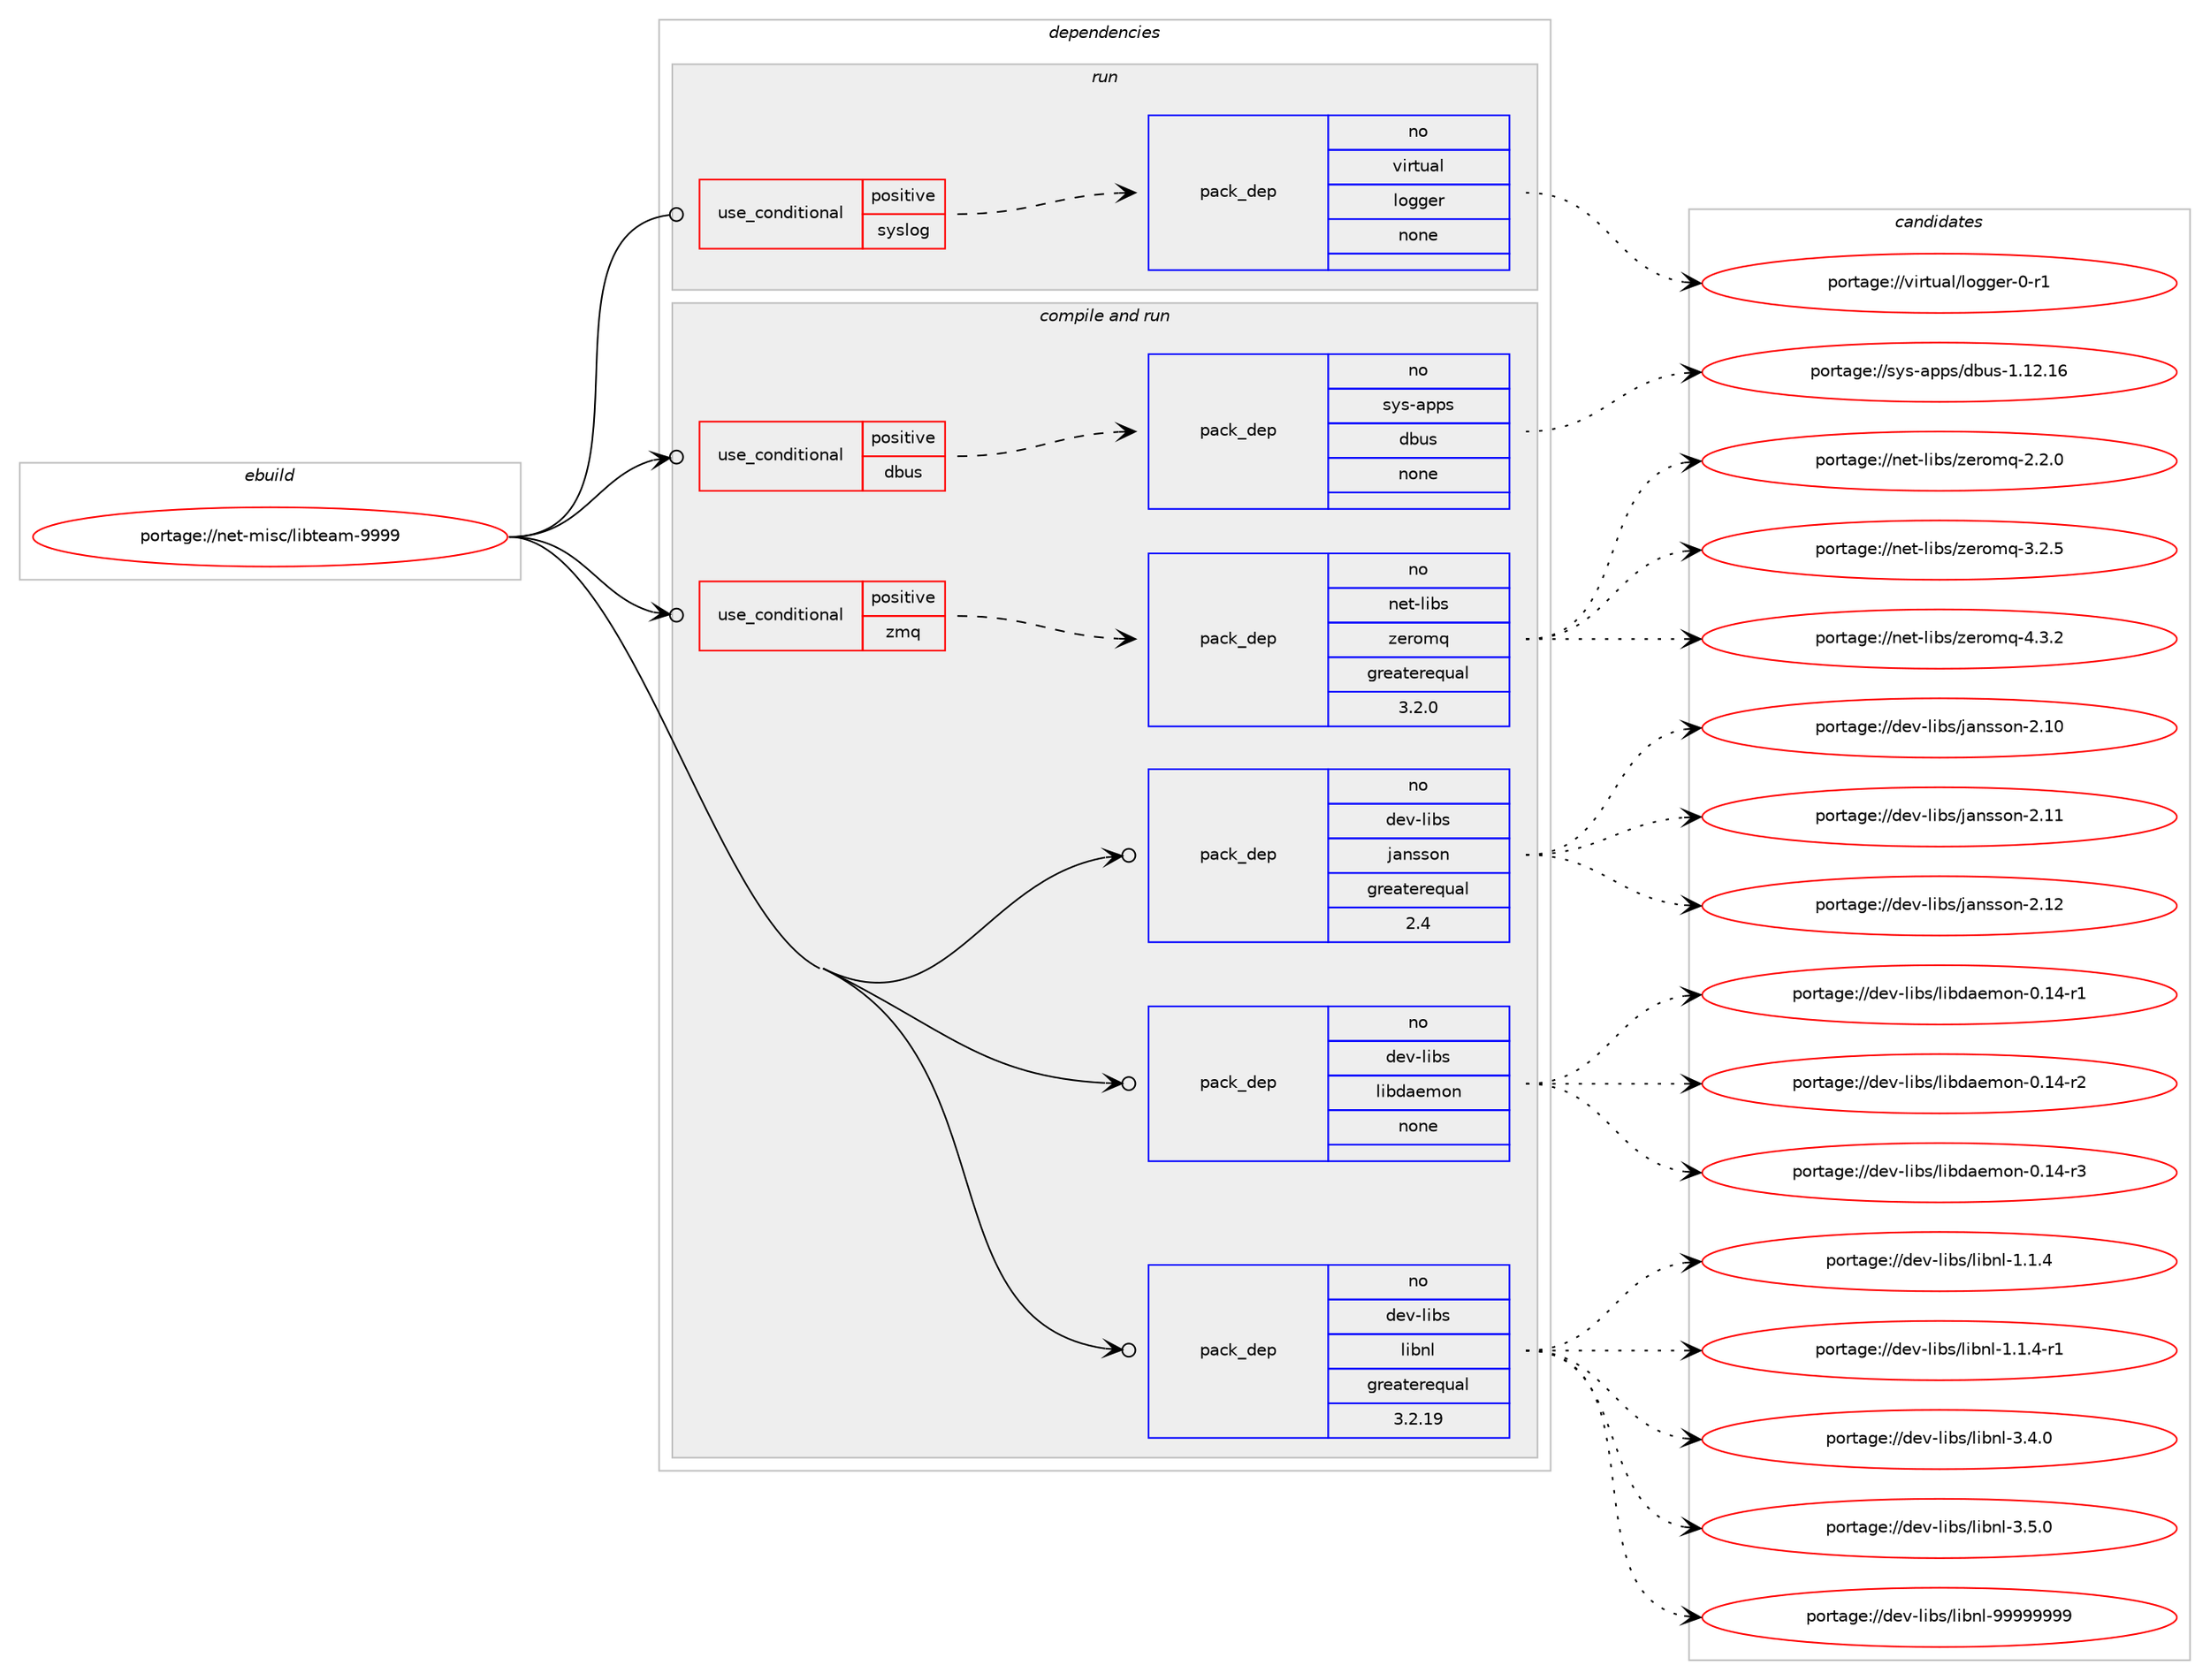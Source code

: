 digraph prolog {

# *************
# Graph options
# *************

newrank=true;
concentrate=true;
compound=true;
graph [rankdir=LR,fontname=Helvetica,fontsize=10,ranksep=1.5];#, ranksep=2.5, nodesep=0.2];
edge  [arrowhead=vee];
node  [fontname=Helvetica,fontsize=10];

# **********
# The ebuild
# **********

subgraph cluster_leftcol {
color=gray;
rank=same;
label=<<i>ebuild</i>>;
id [label="portage://net-misc/libteam-9999", color=red, width=4, href="../net-misc/libteam-9999.svg"];
}

# ****************
# The dependencies
# ****************

subgraph cluster_midcol {
color=gray;
label=<<i>dependencies</i>>;
subgraph cluster_compile {
fillcolor="#eeeeee";
style=filled;
label=<<i>compile</i>>;
}
subgraph cluster_compileandrun {
fillcolor="#eeeeee";
style=filled;
label=<<i>compile and run</i>>;
subgraph cond91905 {
dependency367037 [label=<<TABLE BORDER="0" CELLBORDER="1" CELLSPACING="0" CELLPADDING="4"><TR><TD ROWSPAN="3" CELLPADDING="10">use_conditional</TD></TR><TR><TD>positive</TD></TR><TR><TD>dbus</TD></TR></TABLE>>, shape=none, color=red];
subgraph pack269030 {
dependency367038 [label=<<TABLE BORDER="0" CELLBORDER="1" CELLSPACING="0" CELLPADDING="4" WIDTH="220"><TR><TD ROWSPAN="6" CELLPADDING="30">pack_dep</TD></TR><TR><TD WIDTH="110">no</TD></TR><TR><TD>sys-apps</TD></TR><TR><TD>dbus</TD></TR><TR><TD>none</TD></TR><TR><TD></TD></TR></TABLE>>, shape=none, color=blue];
}
dependency367037:e -> dependency367038:w [weight=20,style="dashed",arrowhead="vee"];
}
id:e -> dependency367037:w [weight=20,style="solid",arrowhead="odotvee"];
subgraph cond91906 {
dependency367039 [label=<<TABLE BORDER="0" CELLBORDER="1" CELLSPACING="0" CELLPADDING="4"><TR><TD ROWSPAN="3" CELLPADDING="10">use_conditional</TD></TR><TR><TD>positive</TD></TR><TR><TD>zmq</TD></TR></TABLE>>, shape=none, color=red];
subgraph pack269031 {
dependency367040 [label=<<TABLE BORDER="0" CELLBORDER="1" CELLSPACING="0" CELLPADDING="4" WIDTH="220"><TR><TD ROWSPAN="6" CELLPADDING="30">pack_dep</TD></TR><TR><TD WIDTH="110">no</TD></TR><TR><TD>net-libs</TD></TR><TR><TD>zeromq</TD></TR><TR><TD>greaterequal</TD></TR><TR><TD>3.2.0</TD></TR></TABLE>>, shape=none, color=blue];
}
dependency367039:e -> dependency367040:w [weight=20,style="dashed",arrowhead="vee"];
}
id:e -> dependency367039:w [weight=20,style="solid",arrowhead="odotvee"];
subgraph pack269032 {
dependency367041 [label=<<TABLE BORDER="0" CELLBORDER="1" CELLSPACING="0" CELLPADDING="4" WIDTH="220"><TR><TD ROWSPAN="6" CELLPADDING="30">pack_dep</TD></TR><TR><TD WIDTH="110">no</TD></TR><TR><TD>dev-libs</TD></TR><TR><TD>jansson</TD></TR><TR><TD>greaterequal</TD></TR><TR><TD>2.4</TD></TR></TABLE>>, shape=none, color=blue];
}
id:e -> dependency367041:w [weight=20,style="solid",arrowhead="odotvee"];
subgraph pack269033 {
dependency367042 [label=<<TABLE BORDER="0" CELLBORDER="1" CELLSPACING="0" CELLPADDING="4" WIDTH="220"><TR><TD ROWSPAN="6" CELLPADDING="30">pack_dep</TD></TR><TR><TD WIDTH="110">no</TD></TR><TR><TD>dev-libs</TD></TR><TR><TD>libdaemon</TD></TR><TR><TD>none</TD></TR><TR><TD></TD></TR></TABLE>>, shape=none, color=blue];
}
id:e -> dependency367042:w [weight=20,style="solid",arrowhead="odotvee"];
subgraph pack269034 {
dependency367043 [label=<<TABLE BORDER="0" CELLBORDER="1" CELLSPACING="0" CELLPADDING="4" WIDTH="220"><TR><TD ROWSPAN="6" CELLPADDING="30">pack_dep</TD></TR><TR><TD WIDTH="110">no</TD></TR><TR><TD>dev-libs</TD></TR><TR><TD>libnl</TD></TR><TR><TD>greaterequal</TD></TR><TR><TD>3.2.19</TD></TR></TABLE>>, shape=none, color=blue];
}
id:e -> dependency367043:w [weight=20,style="solid",arrowhead="odotvee"];
}
subgraph cluster_run {
fillcolor="#eeeeee";
style=filled;
label=<<i>run</i>>;
subgraph cond91907 {
dependency367044 [label=<<TABLE BORDER="0" CELLBORDER="1" CELLSPACING="0" CELLPADDING="4"><TR><TD ROWSPAN="3" CELLPADDING="10">use_conditional</TD></TR><TR><TD>positive</TD></TR><TR><TD>syslog</TD></TR></TABLE>>, shape=none, color=red];
subgraph pack269035 {
dependency367045 [label=<<TABLE BORDER="0" CELLBORDER="1" CELLSPACING="0" CELLPADDING="4" WIDTH="220"><TR><TD ROWSPAN="6" CELLPADDING="30">pack_dep</TD></TR><TR><TD WIDTH="110">no</TD></TR><TR><TD>virtual</TD></TR><TR><TD>logger</TD></TR><TR><TD>none</TD></TR><TR><TD></TD></TR></TABLE>>, shape=none, color=blue];
}
dependency367044:e -> dependency367045:w [weight=20,style="dashed",arrowhead="vee"];
}
id:e -> dependency367044:w [weight=20,style="solid",arrowhead="odot"];
}
}

# **************
# The candidates
# **************

subgraph cluster_choices {
rank=same;
color=gray;
label=<<i>candidates</i>>;

subgraph choice269030 {
color=black;
nodesep=1;
choiceportage115121115459711211211547100981171154549464950464954 [label="portage://sys-apps/dbus-1.12.16", color=red, width=4,href="../sys-apps/dbus-1.12.16.svg"];
dependency367038:e -> choiceportage115121115459711211211547100981171154549464950464954:w [style=dotted,weight="100"];
}
subgraph choice269031 {
color=black;
nodesep=1;
choiceportage110101116451081059811547122101114111109113455046504648 [label="portage://net-libs/zeromq-2.2.0", color=red, width=4,href="../net-libs/zeromq-2.2.0.svg"];
choiceportage110101116451081059811547122101114111109113455146504653 [label="portage://net-libs/zeromq-3.2.5", color=red, width=4,href="../net-libs/zeromq-3.2.5.svg"];
choiceportage110101116451081059811547122101114111109113455246514650 [label="portage://net-libs/zeromq-4.3.2", color=red, width=4,href="../net-libs/zeromq-4.3.2.svg"];
dependency367040:e -> choiceportage110101116451081059811547122101114111109113455046504648:w [style=dotted,weight="100"];
dependency367040:e -> choiceportage110101116451081059811547122101114111109113455146504653:w [style=dotted,weight="100"];
dependency367040:e -> choiceportage110101116451081059811547122101114111109113455246514650:w [style=dotted,weight="100"];
}
subgraph choice269032 {
color=black;
nodesep=1;
choiceportage100101118451081059811547106971101151151111104550464948 [label="portage://dev-libs/jansson-2.10", color=red, width=4,href="../dev-libs/jansson-2.10.svg"];
choiceportage100101118451081059811547106971101151151111104550464949 [label="portage://dev-libs/jansson-2.11", color=red, width=4,href="../dev-libs/jansson-2.11.svg"];
choiceportage100101118451081059811547106971101151151111104550464950 [label="portage://dev-libs/jansson-2.12", color=red, width=4,href="../dev-libs/jansson-2.12.svg"];
dependency367041:e -> choiceportage100101118451081059811547106971101151151111104550464948:w [style=dotted,weight="100"];
dependency367041:e -> choiceportage100101118451081059811547106971101151151111104550464949:w [style=dotted,weight="100"];
dependency367041:e -> choiceportage100101118451081059811547106971101151151111104550464950:w [style=dotted,weight="100"];
}
subgraph choice269033 {
color=black;
nodesep=1;
choiceportage100101118451081059811547108105981009710110911111045484649524511449 [label="portage://dev-libs/libdaemon-0.14-r1", color=red, width=4,href="../dev-libs/libdaemon-0.14-r1.svg"];
choiceportage100101118451081059811547108105981009710110911111045484649524511450 [label="portage://dev-libs/libdaemon-0.14-r2", color=red, width=4,href="../dev-libs/libdaemon-0.14-r2.svg"];
choiceportage100101118451081059811547108105981009710110911111045484649524511451 [label="portage://dev-libs/libdaemon-0.14-r3", color=red, width=4,href="../dev-libs/libdaemon-0.14-r3.svg"];
dependency367042:e -> choiceportage100101118451081059811547108105981009710110911111045484649524511449:w [style=dotted,weight="100"];
dependency367042:e -> choiceportage100101118451081059811547108105981009710110911111045484649524511450:w [style=dotted,weight="100"];
dependency367042:e -> choiceportage100101118451081059811547108105981009710110911111045484649524511451:w [style=dotted,weight="100"];
}
subgraph choice269034 {
color=black;
nodesep=1;
choiceportage10010111845108105981154710810598110108454946494652 [label="portage://dev-libs/libnl-1.1.4", color=red, width=4,href="../dev-libs/libnl-1.1.4.svg"];
choiceportage100101118451081059811547108105981101084549464946524511449 [label="portage://dev-libs/libnl-1.1.4-r1", color=red, width=4,href="../dev-libs/libnl-1.1.4-r1.svg"];
choiceportage10010111845108105981154710810598110108455146524648 [label="portage://dev-libs/libnl-3.4.0", color=red, width=4,href="../dev-libs/libnl-3.4.0.svg"];
choiceportage10010111845108105981154710810598110108455146534648 [label="portage://dev-libs/libnl-3.5.0", color=red, width=4,href="../dev-libs/libnl-3.5.0.svg"];
choiceportage10010111845108105981154710810598110108455757575757575757 [label="portage://dev-libs/libnl-99999999", color=red, width=4,href="../dev-libs/libnl-99999999.svg"];
dependency367043:e -> choiceportage10010111845108105981154710810598110108454946494652:w [style=dotted,weight="100"];
dependency367043:e -> choiceportage100101118451081059811547108105981101084549464946524511449:w [style=dotted,weight="100"];
dependency367043:e -> choiceportage10010111845108105981154710810598110108455146524648:w [style=dotted,weight="100"];
dependency367043:e -> choiceportage10010111845108105981154710810598110108455146534648:w [style=dotted,weight="100"];
dependency367043:e -> choiceportage10010111845108105981154710810598110108455757575757575757:w [style=dotted,weight="100"];
}
subgraph choice269035 {
color=black;
nodesep=1;
choiceportage118105114116117971084710811110310310111445484511449 [label="portage://virtual/logger-0-r1", color=red, width=4,href="../virtual/logger-0-r1.svg"];
dependency367045:e -> choiceportage118105114116117971084710811110310310111445484511449:w [style=dotted,weight="100"];
}
}

}
